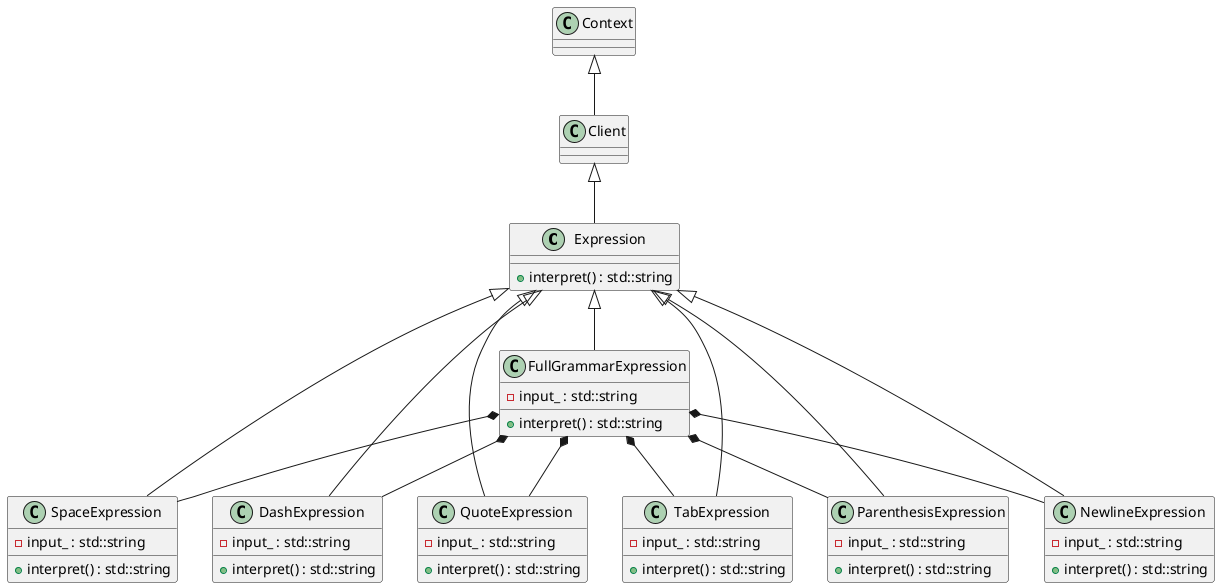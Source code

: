 @startuml

class Expression {
  +interpret() : std::string
}

class SpaceExpression {
  -input_ : std::string
  +interpret() : std::string
}

class DashExpression {
  -input_ : std::string
  +interpret() : std::string
}

class QuoteExpression {
  -input_ : std::string
  +interpret() : std::string
}

class TabExpression {
  -input_ : std::string
  +interpret() : std::string
}

class ParenthesisExpression {
  -input_ : std::string
  +interpret() : std::string
}

class NewlineExpression {
  -input_ : std::string
  +interpret() : std::string
}

class FullGrammarExpression {
  -input_ : std::string
  +interpret() : std::string
}


Expression <|-- SpaceExpression
Expression <|-- DashExpression
Expression <|-- QuoteExpression
Expression <|-- TabExpression
Expression <|-- ParenthesisExpression
Expression <|-- NewlineExpression
Expression <|-- FullGrammarExpression

class Client
class Context

Client <|-- Expression
Context <|-- Client

FullGrammarExpression *-- SpaceExpression
FullGrammarExpression *-- DashExpression
FullGrammarExpression *-- QuoteExpression
FullGrammarExpression *-- TabExpression
FullGrammarExpression *-- ParenthesisExpression
FullGrammarExpression *-- NewlineExpression